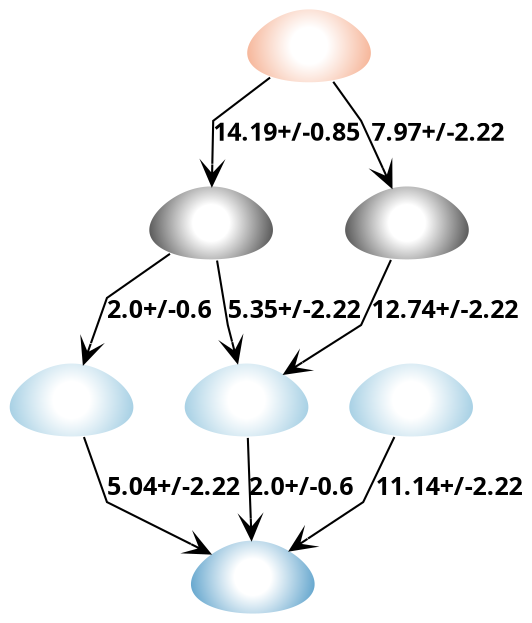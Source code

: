 strict digraph G {
	graph [bb="0,0,274.74,291",
		fontname="sans bold",
		splines=polyline
	];
	node [label="\N"];
	subgraph subgraph_0 {
		graph [label="Neutral charge",
			style=""
		];
		SM05_micro001		 [charge=0,
			color="#ffffff:#333333",
			fontcolor=black,
			fontname="sans bold",
			fontsize=12,
			height=0.5,
			image="Images\Microstates\SM05_micro001.svg",
			label="",
			labelloc=b,
			penwidth=1,
			pos="104.74,188",
			shape=egg,
			style=radial,
			width=0.79843];
		SM05_micro006		 [charge=0,
			color="#ffffff:#333333",
			fontcolor=black,
			fontname="sans bold",
			fontsize=12,
			height=0.5,
			image="Images\Microstates\SM05_micro006.svg",
			label="",
			labelloc=b,
			penwidth=1,
			pos="209.74,188",
			shape=egg,
			style=radial,
			width=0.79843];
	}
	subgraph "subgraph_-1" {
		graph [label="-1 charge",
			style=""
		];
		SM05_micro002		 [charge=-1,
			color="#ffffff:#f4a582",
			fontcolor=black,
			fontname="sans bold",
			fontsize=12,
			height=0.5,
			image="Images\Microstates\SM05_micro002.svg",
			label="",
			labelloc=b,
			penwidth=1,
			pos="156.74,273",
			shape=egg,
			style=radial,
			width=0.79843];
	}
	subgraph subgraph_2 {
		graph [label="+2 charge",
			style=""
		];
		SM05_micro005		 [charge=2,
			color="#ffffff:#4393c3",
			fontcolor=black,
			fontname="sans bold",
			fontsize=12,
			height=0.5,
			image="Images\Microstates\SM05_micro005.svg",
			label="",
			labelloc=b,
			penwidth=1,
			pos="126.74,18",
			shape=egg,
			style=radial,
			width=0.79843];
	}
	subgraph subgraph_1 {
		graph [label="+1 charge",
			style=""
		];
		SM05_micro009		 [charge=1,
			color="#ffffff:#92c5de",
			fontcolor=black,
			fontname="sans bold",
			fontsize=12,
			height=0.5,
			image="Images\Microstates\SM05_micro009.svg",
			label="",
			labelloc=b,
			penwidth=1,
			pos="28.743,103",
			shape=egg,
			style=radial,
			width=0.79843];
		SM05_micro010		 [charge=1,
			color="#ffffff:#92c5de",
			fontcolor=black,
			fontname="sans bold",
			fontsize=12,
			height=0.5,
			image="Images\Microstates\SM05_micro010.svg",
			label="",
			labelloc=b,
			penwidth=1,
			pos="126.74,103",
			shape=egg,
			style=radial,
			width=0.79843];
		SM05_micro011		 [charge=1,
			color="#ffffff:#92c5de",
			fontcolor=black,
			fontname="sans bold",
			fontsize=12,
			height=0.5,
			image="Images\Microstates\SM05_micro011.svg",
			label="",
			labelloc=b,
			penwidth=1,
			pos="209.74,103",
			shape=egg,
			style=radial,
			width=0.79843];
	}
	SM05_micro001 -> SM05_micro009	 [SEM=0.6,
		arrowhead=vee,
		fontname="sans bold",
		fontsize=12,
		label="2.0+/-0.6",
		lp="75.743,145.5",
		pKa=2.0,
		pos="e,34.594,120.52 83.109,174.17 66.27,164.18 45.743,152 45.743,152 45.743,152 42.015,141.47 38.051,130.28",
		splines=polyline];
	SM05_micro001 -> SM05_micro010	 [SEM=2.22,
		arrowhead=vee,
		fontname="sans bold",
		fontsize=12,
		label="5.35+/-2.22",
		lp="150.24,145.5",
		pKa=5.35,
		pos="e,120.24,120.27 107.59,169.94 109.89,156.15 112.74,139 112.74,139 112.74,139 114.32,135.06 116.41,129.83",
		splines=polyline];
	SM05_micro006 -> SM05_micro010	 [SEM=2.22,
		arrowhead=vee,
		fontname="sans bold",
		fontsize=12,
		label="12.74+/-2.22",
		lp="233.74,145.5",
		pKa=12.74,
		pos="e,145.71,114.88 202.05,170.21 195.7,156.37 187.74,139 187.74,139 187.74,139 170.57,129.14 154.44,119.89",
		splines=polyline];
	SM05_micro009 -> SM05_micro005	 [SEM=2.22,
		arrowhead=vee,
		fontname="sans bold",
		fontsize=12,
		label="5.04+/-2.22",
		lp="85.243,60.5",
		pKa=5.04,
		pos="e,105.99,28.196 35.389,85.212 40.868,71.37 47.743,54 47.743,54 47.743,54 74.416,42.183 96.764,32.282",
		splines=polyline];
	SM05_micro010 -> SM05_micro005	 [SEM=0.6,
		arrowhead=vee,
		fontname="sans bold",
		fontsize=12,
		label="2.0+/-0.6",
		lp="156.74,60.5",
		pKa=2.0,
		pos="e,126.74,36.176 126.74,84.802 126.74,73.674 126.74,58.945 126.74,46.244",
		splines=polyline];
	SM05_micro011 -> SM05_micro005	 [SEM=2.22,
		arrowhead=vee,
		fontname="sans bold",
		fontsize=12,
		label="11.14+/-2.22",
		lp="233.74,60.5",
		pKa=11.14,
		pos="e,145.71,29.882 202.05,85.212 195.7,71.37 187.74,54 187.74,54 187.74,54 170.57,44.145 154.44,34.893",
		splines=polyline];
	SM05_micro002 -> SM05_micro001	 [SEM=0.85,
		arrowhead=vee,
		fontname="sans bold",
		fontsize=12,
		label="14.19+/-0.85",
		lp="146.74,230.5",
		pKa=14.19,
		pos="e,105.1,206.06 136.88,258.37 122.56,248.54 105.74,237 105.74,237 105.74,237 105.54,227.15 105.31,216.38",
		splines=polyline];
	SM05_micro002 -> SM05_micro006	 [SEM=2.22,
		arrowhead=vee,
		fontname="sans bold",
		fontsize=12,
		label="7.97+/-2.22",
		lp="230.24,230.5",
		pKa=7.97,
		pos="e,202.3,205.25 170.43,256.55 178.74,247.17 187.74,237 187.74,237 187.74,237 192.83,225.9 198.11,214.38",
		splines=polyline];
}
